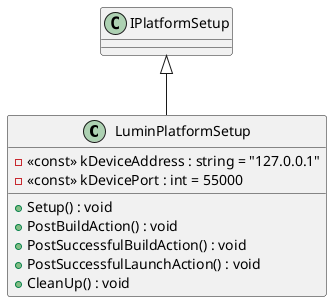 @startuml
class LuminPlatformSetup {
    - <<const>> kDeviceAddress : string = "127.0.0.1"
    - <<const>> kDevicePort : int = 55000
    + Setup() : void
    + PostBuildAction() : void
    + PostSuccessfulBuildAction() : void
    + PostSuccessfulLaunchAction() : void
    + CleanUp() : void
}
IPlatformSetup <|-- LuminPlatformSetup
@enduml
